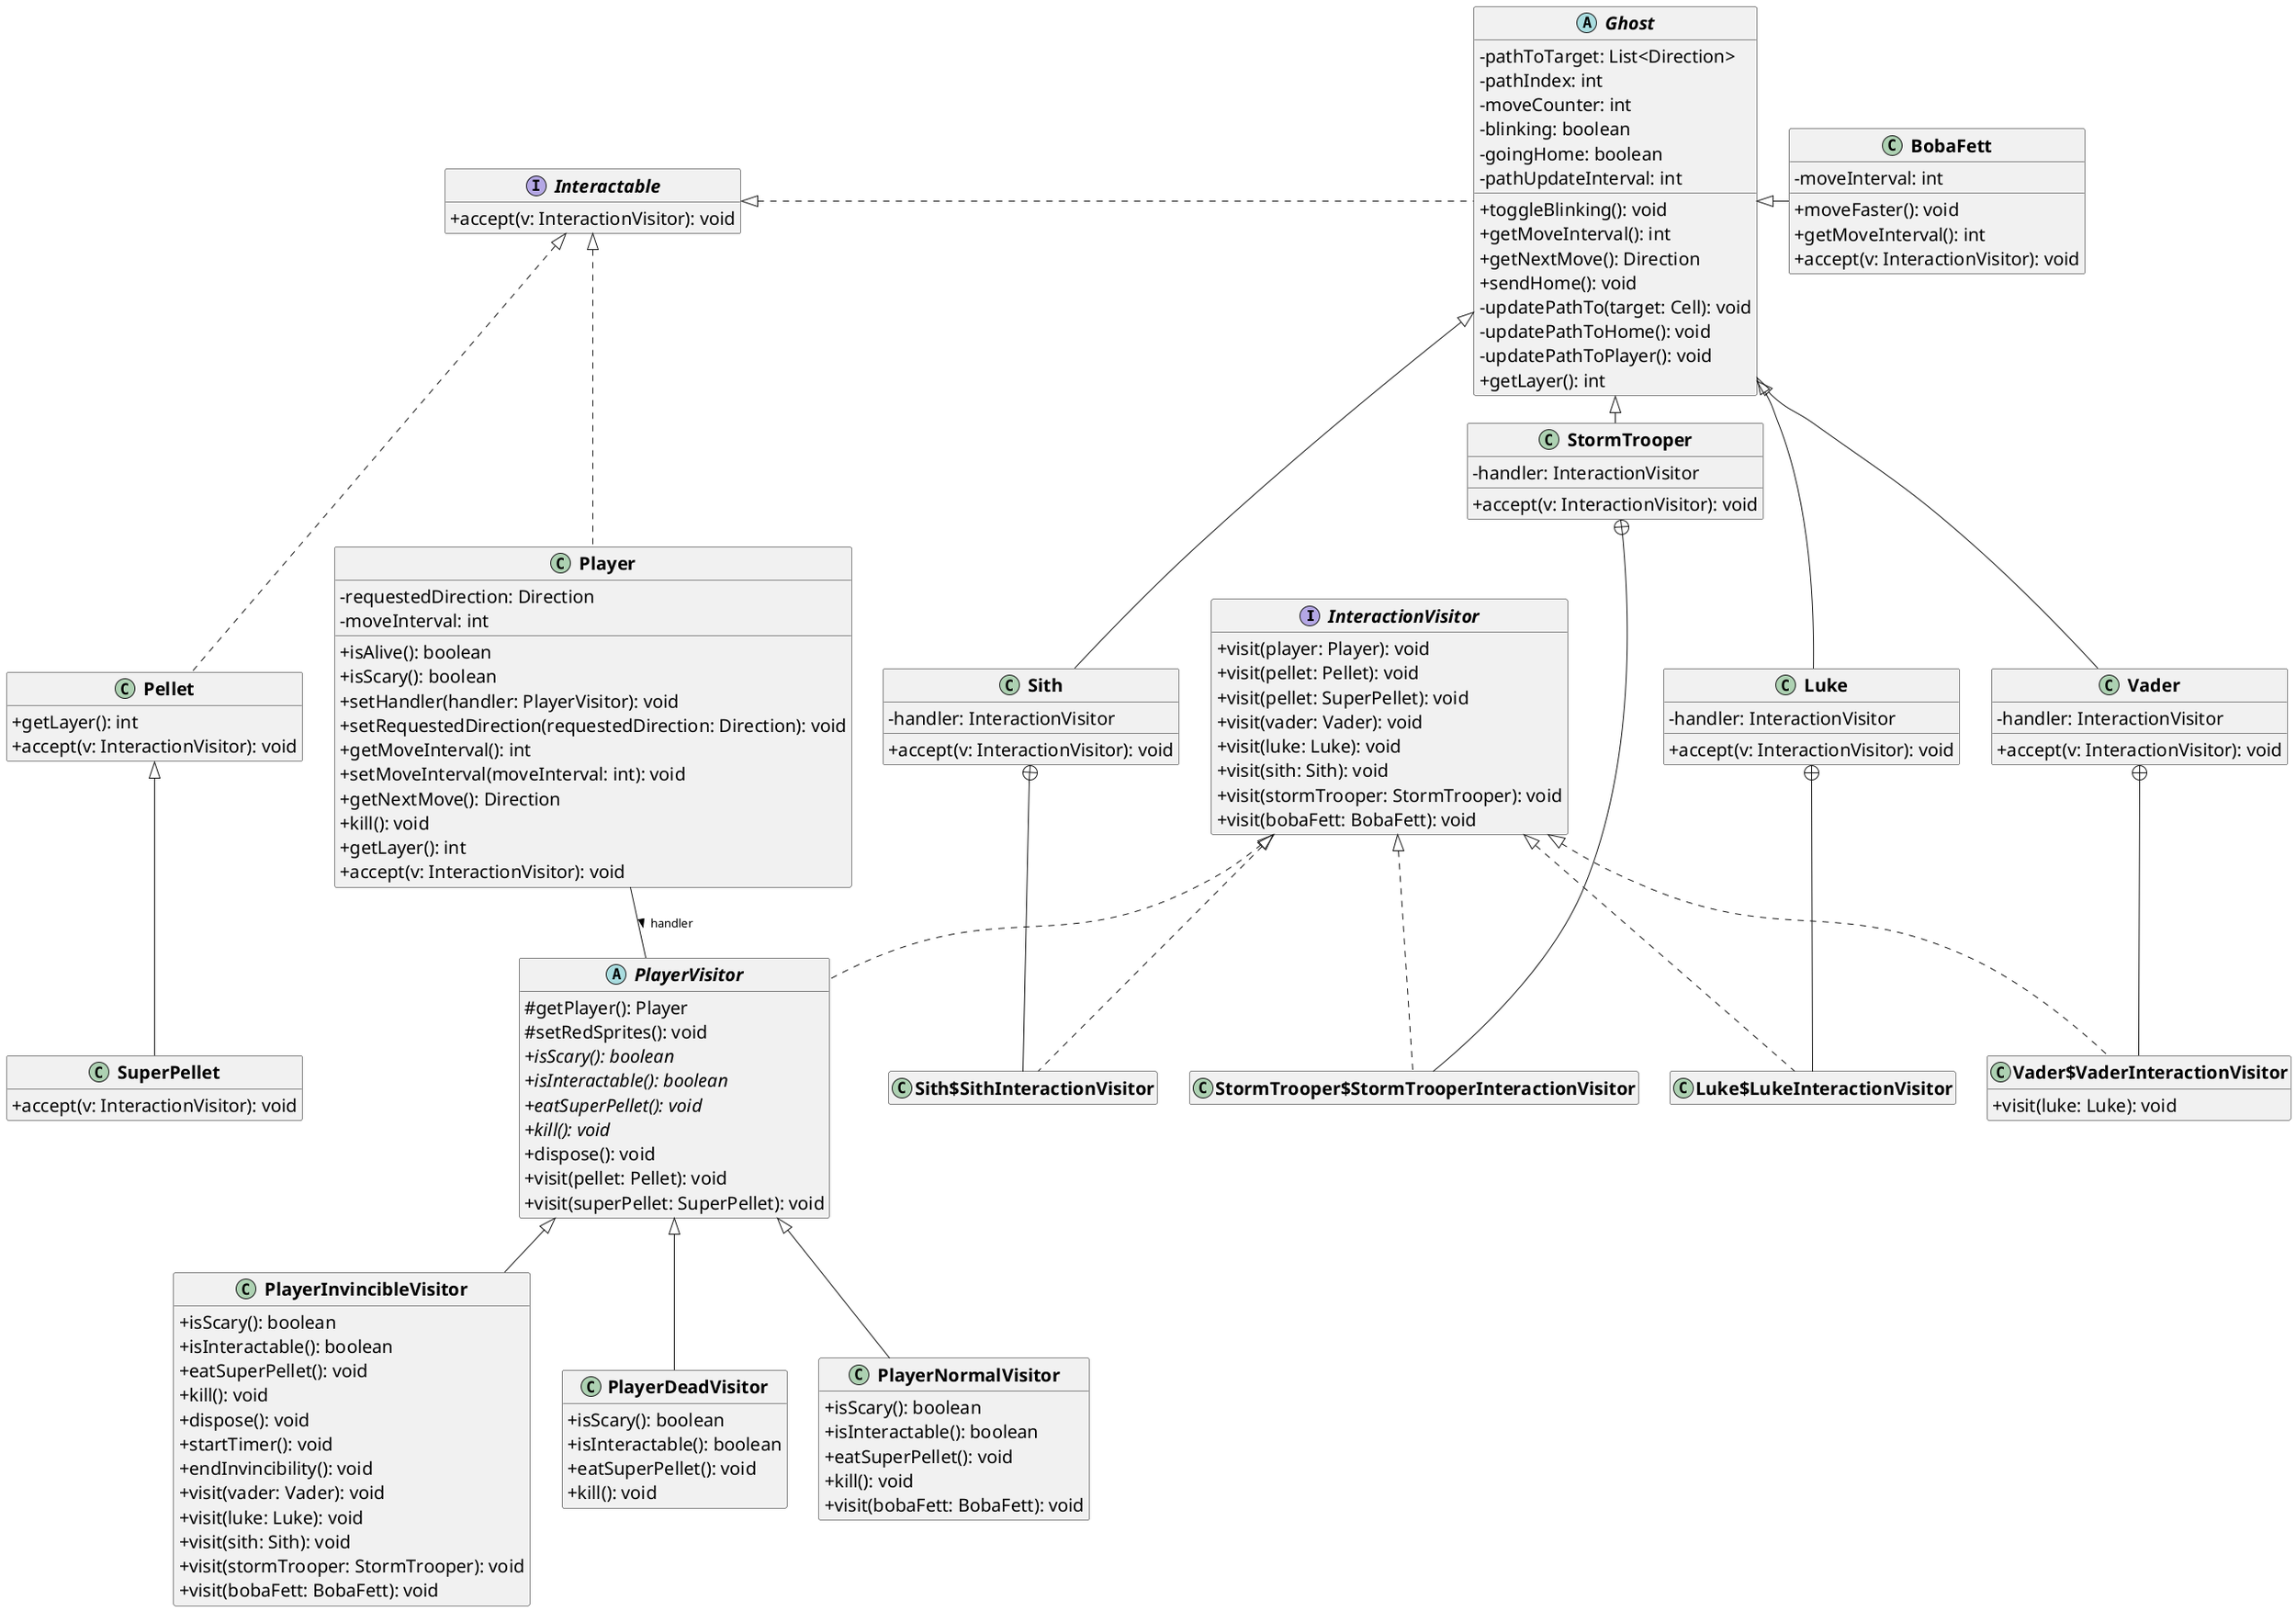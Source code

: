@startuml

' STATIC
' Generated by CTP - https://github.com/samuelroland/ctp
' NOTE: this is a simplified version of the diagram with only relevant classes to the visitor design pattern

' Style
hide empty members
skinparam classAttributeIconSize 0
skinparam ClassFontStyle bold
skinparam ClassAttributeFontSize 20

' Hide some elements for the simplified diagram - comment this to get the full
remove Level$EntityTask
remove Level*
remove *Cell*
remove *Sprite*
remove *Sprites
remove *Panel
remove GhostState
remove KeyAdapter
remove GameWindow*
remove Vector
remove RegionOfInterest
remove RandomGenerator
remove Direction
remove DiscreteCoordinates
remove Board
remove MapParser
remove Runnable
remove *Frame*
remove Pathfinding*
remove SpeechBubble*

' Links restructuration to remove all intermediate abstract classes and move all links up to top level interfaces
remove Main

'# Default implementations not related to the patterns, remove patterns are grouped with new links
remove AbstractInteractionVisitor
remove Ghost$GhostInteractionVisitor
remove GhostInteractionVisitor
InteractionVisitor <|.. StormTrooper$StormTrooperInteractionVisitor
InteractionVisitor <|.. Sith$SithInteractionVisitor
InteractionVisitor <|.. Luke$LukeInteractionVisitor
InteractionVisitor <|.. Vader$VaderInteractionVisitor
InteractionVisitor <|.. PlayerVisitor

remove MovableEntity
remove Entity
Interactable <|. Ghost
Interactable <|.. Player
Interactable <|.. Pellet

remove Interactor


' Additions

' REMOVE
'#General diagram
'TODO

'#Specifically for the simplified diagram !
' \t\+ toString().*\n
' \t[+-].*(SPRITE|Sprite).*\n
' \t[+~-].*(SPRITE|Sprite).*\n
' \t[+~-].*(Scheduled|Executor).*\n
' \t- \{static\} ([A-Z_])+:.*\n

' Ghost <\|\-\-.*\n
Ghost <|- StormTrooper
Ghost <|-- Vader
Ghost <|-- Luke
Ghost <|-- Sith
Ghost <|- BobaFett

' \t\+ interactWith\(other: Interactable\).*\n

' \t- handler: PlayerVisitor\n
' \t- player: Player\n
Player -- PlayerVisitor: handler >

'TODO: should we make links for Sith.handler and co ??

' ENDSTATIC
class PlayerInvincibleVisitor {
	+ isScary(): boolean
	+ isInteractable(): boolean
	+ eatSuperPellet(): void
	+ kill(): void
	+ dispose(): void
	+ startTimer(): void
	+ endInvincibility(): void
	+ visit(vader: Vader): void
	+ visit(luke: Luke): void
	+ visit(sith: Sith): void
	+ visit(stormTrooper: StormTrooper): void
	+ visit(bobaFett: BobaFett): void
}


class GroundCell {
	+ isWalkableBy(_any: Entity): boolean
}

class StormTrooper {
	- handler: InteractionVisitor
	+ accept(v: InteractionVisitor): void
}


class StormTrooper$StormTrooperInteractionVisitor {
}
class PlayerDeadVisitor {
	+ isScary(): boolean
	+ isInteractable(): boolean
	+ eatSuperPellet(): void
	+ kill(): void
}


class SuperPellet {
	+ accept(v: InteractionVisitor): void
}

class Main {
	+ {static} main(args: String[]): void
}

abstract class Cell {
	- occupants: Set<Entity>
	- neighbors: Map<Direction,Cell>
	+ getNeighbor(direction: Direction): Cell
	+ linkNeighbor(direction: Direction, cell: Cell): void
	+ getOccupants(): Collection<Entity>
	+ addOccupant(entity: Entity): void
	+ removeOccupant(entity: Entity): void
	+ {abstract}isWalkableBy(entity: Entity): boolean
}


class PlayerNormalVisitor {
	+ isScary(): boolean
	+ isInteractable(): boolean
	+ eatSuperPellet(): void
	+ kill(): void
	+ visit(bobaFett: BobaFett): void
}

class Level {
	- moveLock: Object
	- startLock: Object
	- board: Board
	- players: List<Player>
	- observers: List<LevelObserver>
	- running: boolean
	+ getBoard(): Board
	+ getPlayer(index: int): Player
	+ isRunning(): boolean
	+ move(entity: MovableEntity, direction: Direction): void
	+ start(): void
	+ stop(): void
	- startThreads(): void
	- stopThreads(): void
	- updateObservers(): void
	+ addObserver(observer: LevelObserver): void
	+ removeObserver(observer: LevelObserver): void
	+ hasAlivePlayer(): boolean
	+ hasScaryPlayer(): boolean
	+ toggleBlinking(): void
	+ countRemainingPellets(): long
}


class Level$EntityTask {
	- entity: MovableEntity
	+ run(): void
}


interface Level$LevelObserver {
	+ onLevelWon(): void
	+ onLevelLost(): void
}

abstract class Ghost {
	- pathToTarget: List<Direction>
	- pathIndex: int
	- moveCounter: int
	- blinking: boolean
	- goingHome: boolean
	- pathUpdateInterval: int
	+ toggleBlinking(): void
	+ getMoveInterval(): int
	+ getNextMove(): Direction
	+ sendHome(): void
	- updatePathTo(target: Cell): void
	- updatePathToHome(): void
	- updatePathToPlayer(): void
	+ getLayer(): int
}


class Ghost$GhostInteractionVisitor {
	+ visit(player: Player): void
}

class SpeechBubble {
	- text: String
	+ getLayer(): int
	+ accept(v: InteractionVisitor): void
}


class SpeechBubble$SpeechBubbleSprite {
	- lastUpdate: long
	- opacity: int
	+ draw(graphics: Graphics, x: int, y: int, width: int, height: int): void
	+ getWidth(): int
	+ getHeight(): int
}


interface Interactor {
}

enum Direction {
	+ UP: 
	+ RIGHT: 
	+ DOWN: 
	+ LEFT: 
	- direction: Vector
	+ dx(): int
	+ dy(): int
	+ opposite(): Direction
	+ toVector(): Vector
	+ {static} fromInt(index: int): Direction
	+ {static} fromVector(v: Vector): Direction
	+ {static} random(): Direction
}


class RandomGenerator {
	- {static} instance: Random
	+ {static} getInstance(): Random
}


interface InteractionVisitor {
	+ visit(player: Player): void
	+ visit(pellet: Pellet): void
	+ visit(pellet: SuperPellet): void
	+ visit(vader: Vader): void
	+ visit(luke: Luke): void
	+ visit(sith: Sith): void
	+ visit(stormTrooper: StormTrooper): void
	+ visit(bobaFett: BobaFett): void
}

class BobaFett {
	- moveInterval: int
	+ moveFaster(): void
	+ getMoveInterval(): int
	+ accept(v: InteractionVisitor): void
}


interface Interactable {
	+ accept(v: InteractionVisitor): void
}

class Pathfinding {
	+ {static} findNearestEntity(entityClass: Class<T>, start: Cell): T
	+ {static} findShortestPath(start: Cell, target: Cell, entity: Entity): List<Direction>
}

class Pathfinding$Node {
	~ direction: Direction
	~ cell: Cell
	~ parent: Node
	~ getPath(): List<Direction>
}


class DefaultSprite {
	+ draw(graphics: Graphics, x: int, y: int, width: int, height: int): void
	+ getWidth(): int
	+ getHeight(): int
}

class WallCell {
	+ isWalkableBy(_any: Entity): boolean
}

class Vector {
	- x: float
	- y: float
	+ {static} EPSILON: double
	+ {static} ZERO: Vector
	+ {static} X: Vector
	+ {static} Y: Vector
	+ x(): float
	+ y(): float
	+ getLength(): float
	+ getAngle(): float
	+ opposite(): Vector
	+ add(other: Vector): Vector
	+ add(x: float, y: float): Vector
	+ sub(other: Vector): Vector
	+ sub(x: float, y: float): Vector
	+ mul(other: Vector): Vector
	+ mul(x: float, y: float): Vector
	+ mul(s: float): Vector
	+ div(other: Vector): Vector
	+ div(x: float, y: float): Vector
	+ div(s: float): Vector
	+ dot(other: Vector): float
	+ min(other: Vector): Vector
	+ min(): float
	+ max(other: Vector): Vector
	+ max(): float
	+ normalized(): Vector
	+ resized(length: float): Vector
	+ mirrored(normal: Vector): Vector
	+ rotated(angle: double): Vector
	+ clockwise(): Vector
	+ counterClockwise(): Vector
	+ round(): Vector
	+ mixed(other: Vector, factor: float): Vector
}


class ColorSprite {
	- color: Color
	+ draw(graphics: Graphics, x: int, y: int, width: int, height: int): void
	+ getWidth(): int
	+ getHeight(): int
}


class RegionOfInterest {
	- x: int
	- y: int
	- w: int
	- h: int
	+ x1(): int
	+ x2(): int
	+ y1(): int
	+ y2(): int
	+ w(): int
	+ x(): int
	+ h(): int
	+ y(): int
}


class DoorCell {
	+ isWalkableBy(entity: Entity): boolean
}

class Pellet {
	+ getLayer(): int
	+ accept(v: InteractionVisitor): void
}

class MapParser {
	+ {static} parse(resourcePath: String): Level
	+ {static} parse(inputStream: InputStream): Level
	+ {static} parse(map: char[][]): Level
}

class GameFrame {
	- panel: LevelPanel
	+ start(): void
}


class GameFrame$KeyListener {
	- keybindings: Map<Integer,Consumer<Level>>
	+ keyPressed(e: KeyEvent): void
}


class Sith {
	- handler: InteractionVisitor
	+ accept(v: InteractionVisitor): void
}


class Sith$SithInteractionVisitor {
}
abstract class MovableEntity {
	+ {abstract}getMoveInterval(): int
	+ {abstract}getNextMove(): Direction
	+ setCell(cell: Cell): void
}

abstract class AbstractInteractionVisitor {
	+ visit(player: Player): void
	+ visit(pellet: Pellet): void
	+ visit(superPellet: SuperPellet): void
	+ visit(vader: Vader): void
	+ visit(luke: Luke): void
	+ visit(sith: Sith): void
	+ visit(stormTrooper: StormTrooper): void
	+ visit(bobaFett: BobaFett): void
}

class Luke {
	- handler: InteractionVisitor
	+ accept(v: InteractionVisitor): void
}


class Luke$LukeInteractionVisitor {
}
abstract class SpriteRegister {
}


class ButtonPanel {
}
class Player {
	- requestedDirection: Direction
	- moveInterval: int
	+ isAlive(): boolean
	+ isScary(): boolean
	+ setHandler(handler: PlayerVisitor): void
	+ setRequestedDirection(requestedDirection: Direction): void
	+ getMoveInterval(): int
	+ setMoveInterval(moveInterval: int): void
	+ getNextMove(): Direction
	+ kill(): void
	+ getLayer(): int
	+ accept(v: InteractionVisitor): void
}


abstract class PlayerVisitor {
	# getPlayer(): Player
	# setRedSprites(): void
	+ {abstract}isScary(): boolean
	+ {abstract}isInteractable(): boolean
	+ {abstract}eatSuperPellet(): void
	+ {abstract}kill(): void
	+ dispose(): void
	+ visit(pellet: Pellet): void
	+ visit(superPellet: SuperPellet): void
}


class ImageSprite {
	- image: Image
	+ draw(graphics: Graphics, x: int, y: int, width: int, height: int): void
	+ getWidth(): int
	+ getHeight(): int
}


class Board {
	- cells: Cell[][]
	+ streamCells(): Stream<Cell>
	+ getWidth(): int
	+ getHeight(): int
	+ getCell(x: int, y: int): Cell
	+ withinBounds(x: int, y: int): boolean
	+ {static} create(cells: Cell[][]): Board
}


class LevelPanel {
	+ {static} SQUARE_SIZE: int
	- level: Level
	+ getLevel(): Level
	# paintComponent(g: Graphics): void
	- render(board: Board, g: Graphics2D): void
	- renderCell(cell: Cell, g: Graphics2D, x: int, y: int, width: int, height: int): void
}


class GameWindow {
	- level: Level
	- frame: GameFrame
	+ begin(): void
	+ getActiveLevel(): Level
	+ onLevelWon(): void
	+ onLevelLost(): void
	+ {static} getInstance(): GameWindow
}


class GameWindow$InstanceHolder {
}

class Vader {
	- handler: InteractionVisitor
	+ accept(v: InteractionVisitor): void
}


class Vader$VaderInteractionVisitor {
	+ visit(luke: Luke): void
}

interface Sprite {
	+ draw(graphics: Graphics, x: int, y: int, width: int, height: int): void
	+ getWidth(): int
	+ getHeight(): int
}

abstract class Entity {
	- cell: Cell
	- direction: Direction
	- lastSpeech: long
	- initialCell: Cell
	+ getDirection(): Direction
	+ setDirection(direction: Direction): void
	+ getInitialCell(): Cell
	+ getCell(): Cell
	# setCell(cell: Cell): void
	+ leaveCell(): void
	+ spawnSpeech(text: String): void
	+ {abstract}getLayer(): int
}


class PacmanSprites {
}


class LevelBuilder {
	- cells: Cell[][]
	- ghosts: List<Ghost>
	- players: List<Player>
	+ {static} start(width: int, height: int): LevelBuilder
	+ addWall(x: int, y: int): LevelBuilder
	+ addGround(x: int, y: int): LevelBuilder
	+ addDoor(x: int, y: int): LevelBuilder
	+ addPellet(x: int, y: int): LevelBuilder
	+ addSuperPellet(x: int, y: int): LevelBuilder
	+ addGhost(x: int, y: int, ghostFactory: Function<Cell,Ghost>): LevelBuilder
	+ addPlayer(x: int, y: int): LevelBuilder
	+ build(): Level
}


class AnimatedSprite {
	- visible: boolean
	- delay: int
	- currentFrame: int
	- looping: boolean
	- animating: boolean
	- blinking: boolean
	- blinkDelay: int
	- lastUpdate: long
	- lastBlink: long
	+ restart(): void
	+ start(): void
	+ stop(): void
	+ startBlinking(): void
	+ stopBlinking(): void
	- updateBlinking(): void
	- updateAnimation(): void
	+ draw(graphics: Graphics, x: int, y: int, width: int, height: int): void
	+ getWidth(): int
	+ getHeight(): int
}




PlayerVisitor <|-- PlayerInvincibleVisitor
Cell <|-- GroundCell
StormTrooper +-- StormTrooper$StormTrooperInteractionVisitor
GhostInteractionVisitor <|-- StormTrooper$StormTrooperInteractionVisitor
PlayerVisitor <|-- PlayerDeadVisitor
Pellet <|-- SuperPellet
PlayerVisitor <|-- PlayerNormalVisitor
Level +-- Level$EntityTask
Runnable <|.. Level$EntityTask
Level +-- Level$LevelObserver
Interactor <|.. Ghost
MovableEntity <|-- Ghost
Ghost +-- Ghost$GhostInteractionVisitor
AbstractInteractionVisitor <|-- Ghost$GhostInteractionVisitor
Entity <|-- SpeechBubble
SpeechBubble +-- SpeechBubble$SpeechBubbleSprite
Sprite <|.. SpeechBubble$SpeechBubbleSprite
Pathfinding +-- Pathfinding$Node
Sprite <|.. DefaultSprite
Cell <|-- WallCell
Sprite <|.. ColorSprite
Cell <|-- DoorCell
Entity <|-- Pellet
JFrame <|-- GameFrame
GameFrame +-- GameFrame$KeyListener
KeyAdapter <|-- GameFrame$KeyListener
Sith +-- Sith$SithInteractionVisitor
GhostInteractionVisitor <|-- Sith$SithInteractionVisitor
Entity <|-- MovableEntity
InteractionVisitor <|.. AbstractInteractionVisitor
Luke +-- Luke$LukeInteractionVisitor
GhostInteractionVisitor <|-- Luke$LukeInteractionVisitor
JPanel <|-- ButtonPanel
Interactor <|.. Player
MovableEntity <|-- Player
AbstractInteractionVisitor <|-- PlayerVisitor
Sprite <|.. ImageSprite
JPanel <|-- LevelPanel
LevelObserver <|.. GameWindow
GameWindow +-- GameWindow$InstanceHolder
Vader +-- Vader$VaderInteractionVisitor
GhostInteractionVisitor <|-- Vader$VaderInteractionVisitor
Interactable <|.. Entity
SpriteRegister <|-- PacmanSprites
Sprite <|.. AnimatedSprite
@enduml
